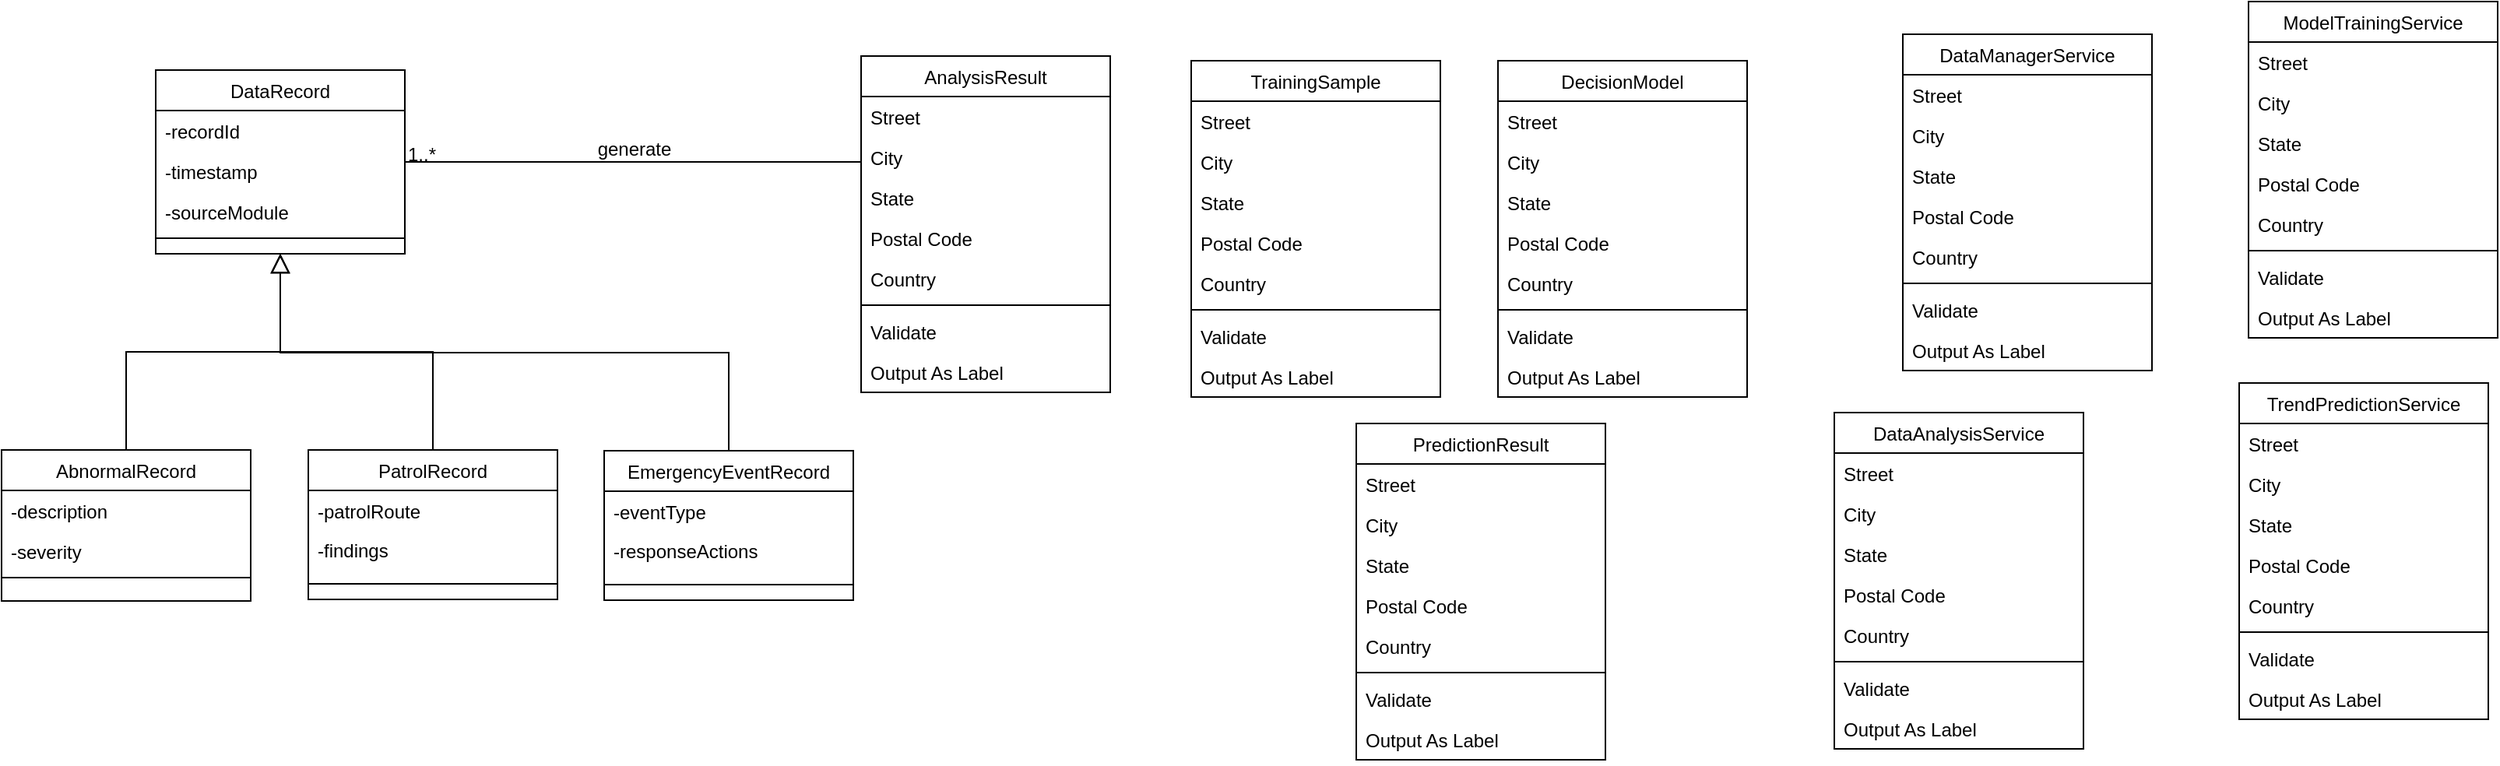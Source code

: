 <mxfile version="27.1.6">
  <diagram id="C5RBs43oDa-KdzZeNtuy" name="Page-1">
    <mxGraphModel dx="1172" dy="693" grid="0" gridSize="10" guides="1" tooltips="1" connect="1" arrows="1" fold="1" page="1" pageScale="1" pageWidth="827" pageHeight="1169" math="0" shadow="0">
      <root>
        <mxCell id="WIyWlLk6GJQsqaUBKTNV-0" />
        <mxCell id="WIyWlLk6GJQsqaUBKTNV-1" parent="WIyWlLk6GJQsqaUBKTNV-0" />
        <mxCell id="zkfFHV4jXpPFQw0GAbJ--0" value="DataRecord" style="swimlane;fontStyle=0;align=center;verticalAlign=top;childLayout=stackLayout;horizontal=1;startSize=26;horizontalStack=0;resizeParent=1;resizeLast=0;collapsible=1;marginBottom=0;rounded=0;shadow=0;strokeWidth=1;" parent="WIyWlLk6GJQsqaUBKTNV-1" vertex="1">
          <mxGeometry x="242" y="432" width="160" height="118" as="geometry">
            <mxRectangle x="230" y="140" width="160" height="26" as="alternateBounds" />
          </mxGeometry>
        </mxCell>
        <mxCell id="zkfFHV4jXpPFQw0GAbJ--1" value="-recordId" style="text;align=left;verticalAlign=top;spacingLeft=4;spacingRight=4;overflow=hidden;rotatable=0;points=[[0,0.5],[1,0.5]];portConstraint=eastwest;" parent="zkfFHV4jXpPFQw0GAbJ--0" vertex="1">
          <mxGeometry y="26" width="160" height="26" as="geometry" />
        </mxCell>
        <mxCell id="zkfFHV4jXpPFQw0GAbJ--2" value="-timestamp" style="text;align=left;verticalAlign=top;spacingLeft=4;spacingRight=4;overflow=hidden;rotatable=0;points=[[0,0.5],[1,0.5]];portConstraint=eastwest;rounded=0;shadow=0;html=0;" parent="zkfFHV4jXpPFQw0GAbJ--0" vertex="1">
          <mxGeometry y="52" width="160" height="26" as="geometry" />
        </mxCell>
        <mxCell id="zkfFHV4jXpPFQw0GAbJ--3" value="-sourceModule" style="text;align=left;verticalAlign=top;spacingLeft=4;spacingRight=4;overflow=hidden;rotatable=0;points=[[0,0.5],[1,0.5]];portConstraint=eastwest;rounded=0;shadow=0;html=0;" parent="zkfFHV4jXpPFQw0GAbJ--0" vertex="1">
          <mxGeometry y="78" width="160" height="26" as="geometry" />
        </mxCell>
        <mxCell id="zkfFHV4jXpPFQw0GAbJ--4" value="" style="line;html=1;strokeWidth=1;align=left;verticalAlign=middle;spacingTop=-1;spacingLeft=3;spacingRight=3;rotatable=0;labelPosition=right;points=[];portConstraint=eastwest;" parent="zkfFHV4jXpPFQw0GAbJ--0" vertex="1">
          <mxGeometry y="104" width="160" height="8" as="geometry" />
        </mxCell>
        <mxCell id="zkfFHV4jXpPFQw0GAbJ--6" value="AbnormalRecord" style="swimlane;fontStyle=0;align=center;verticalAlign=top;childLayout=stackLayout;horizontal=1;startSize=26;horizontalStack=0;resizeParent=1;resizeLast=0;collapsible=1;marginBottom=0;rounded=0;shadow=0;strokeWidth=1;" parent="WIyWlLk6GJQsqaUBKTNV-1" vertex="1">
          <mxGeometry x="143" y="676" width="160" height="97" as="geometry">
            <mxRectangle x="130" y="380" width="160" height="26" as="alternateBounds" />
          </mxGeometry>
        </mxCell>
        <mxCell id="zkfFHV4jXpPFQw0GAbJ--7" value="-description" style="text;align=left;verticalAlign=top;spacingLeft=4;spacingRight=4;overflow=hidden;rotatable=0;points=[[0,0.5],[1,0.5]];portConstraint=eastwest;" parent="zkfFHV4jXpPFQw0GAbJ--6" vertex="1">
          <mxGeometry y="26" width="160" height="26" as="geometry" />
        </mxCell>
        <mxCell id="zkfFHV4jXpPFQw0GAbJ--8" value="-severity" style="text;align=left;verticalAlign=top;spacingLeft=4;spacingRight=4;overflow=hidden;rotatable=0;points=[[0,0.5],[1,0.5]];portConstraint=eastwest;rounded=0;shadow=0;html=0;" parent="zkfFHV4jXpPFQw0GAbJ--6" vertex="1">
          <mxGeometry y="52" width="160" height="26" as="geometry" />
        </mxCell>
        <mxCell id="zkfFHV4jXpPFQw0GAbJ--9" value="" style="line;html=1;strokeWidth=1;align=left;verticalAlign=middle;spacingTop=-1;spacingLeft=3;spacingRight=3;rotatable=0;labelPosition=right;points=[];portConstraint=eastwest;" parent="zkfFHV4jXpPFQw0GAbJ--6" vertex="1">
          <mxGeometry y="78" width="160" height="8" as="geometry" />
        </mxCell>
        <mxCell id="zkfFHV4jXpPFQw0GAbJ--12" value="" style="endArrow=block;endSize=10;endFill=0;shadow=0;strokeWidth=1;rounded=0;curved=0;edgeStyle=elbowEdgeStyle;elbow=vertical;" parent="WIyWlLk6GJQsqaUBKTNV-1" source="zkfFHV4jXpPFQw0GAbJ--6" target="zkfFHV4jXpPFQw0GAbJ--0" edge="1">
          <mxGeometry width="160" relative="1" as="geometry">
            <mxPoint x="223" y="519" as="sourcePoint" />
            <mxPoint x="223" y="519" as="targetPoint" />
          </mxGeometry>
        </mxCell>
        <mxCell id="zkfFHV4jXpPFQw0GAbJ--13" value="PatrolRecord" style="swimlane;fontStyle=0;align=center;verticalAlign=top;childLayout=stackLayout;horizontal=1;startSize=26;horizontalStack=0;resizeParent=1;resizeLast=0;collapsible=1;marginBottom=0;rounded=0;shadow=0;strokeWidth=1;" parent="WIyWlLk6GJQsqaUBKTNV-1" vertex="1">
          <mxGeometry x="340" y="676" width="160" height="96" as="geometry">
            <mxRectangle x="340" y="380" width="170" height="26" as="alternateBounds" />
          </mxGeometry>
        </mxCell>
        <mxCell id="zkfFHV4jXpPFQw0GAbJ--14" value="-patrolRoute" style="text;align=left;verticalAlign=top;spacingLeft=4;spacingRight=4;overflow=hidden;rotatable=0;points=[[0,0.5],[1,0.5]];portConstraint=eastwest;" parent="zkfFHV4jXpPFQw0GAbJ--13" vertex="1">
          <mxGeometry y="26" width="160" height="25" as="geometry" />
        </mxCell>
        <mxCell id="RZtwjLELbbIFn5P5A-qQ-71" value="-findings" style="text;align=left;verticalAlign=top;spacingLeft=4;spacingRight=4;overflow=hidden;rotatable=0;points=[[0,0.5],[1,0.5]];portConstraint=eastwest;" vertex="1" parent="zkfFHV4jXpPFQw0GAbJ--13">
          <mxGeometry y="51" width="160" height="25" as="geometry" />
        </mxCell>
        <mxCell id="zkfFHV4jXpPFQw0GAbJ--15" value="" style="line;html=1;strokeWidth=1;align=left;verticalAlign=middle;spacingTop=-1;spacingLeft=3;spacingRight=3;rotatable=0;labelPosition=right;points=[];portConstraint=eastwest;" parent="zkfFHV4jXpPFQw0GAbJ--13" vertex="1">
          <mxGeometry y="76" width="160" height="20" as="geometry" />
        </mxCell>
        <mxCell id="zkfFHV4jXpPFQw0GAbJ--16" value="" style="endArrow=block;endSize=10;endFill=0;shadow=0;strokeWidth=1;rounded=0;curved=0;edgeStyle=elbowEdgeStyle;elbow=vertical;" parent="WIyWlLk6GJQsqaUBKTNV-1" source="zkfFHV4jXpPFQw0GAbJ--13" target="zkfFHV4jXpPFQw0GAbJ--0" edge="1">
          <mxGeometry width="160" relative="1" as="geometry">
            <mxPoint x="233" y="689" as="sourcePoint" />
            <mxPoint x="333" y="587" as="targetPoint" />
          </mxGeometry>
        </mxCell>
        <mxCell id="zkfFHV4jXpPFQw0GAbJ--17" value="AnalysisResult" style="swimlane;fontStyle=0;align=center;verticalAlign=top;childLayout=stackLayout;horizontal=1;startSize=26;horizontalStack=0;resizeParent=1;resizeLast=0;collapsible=1;marginBottom=0;rounded=0;shadow=0;strokeWidth=1;" parent="WIyWlLk6GJQsqaUBKTNV-1" vertex="1">
          <mxGeometry x="695" y="423" width="160" height="216" as="geometry">
            <mxRectangle x="550" y="140" width="160" height="26" as="alternateBounds" />
          </mxGeometry>
        </mxCell>
        <mxCell id="zkfFHV4jXpPFQw0GAbJ--18" value="Street" style="text;align=left;verticalAlign=top;spacingLeft=4;spacingRight=4;overflow=hidden;rotatable=0;points=[[0,0.5],[1,0.5]];portConstraint=eastwest;" parent="zkfFHV4jXpPFQw0GAbJ--17" vertex="1">
          <mxGeometry y="26" width="160" height="26" as="geometry" />
        </mxCell>
        <mxCell id="zkfFHV4jXpPFQw0GAbJ--19" value="City" style="text;align=left;verticalAlign=top;spacingLeft=4;spacingRight=4;overflow=hidden;rotatable=0;points=[[0,0.5],[1,0.5]];portConstraint=eastwest;rounded=0;shadow=0;html=0;" parent="zkfFHV4jXpPFQw0GAbJ--17" vertex="1">
          <mxGeometry y="52" width="160" height="26" as="geometry" />
        </mxCell>
        <mxCell id="zkfFHV4jXpPFQw0GAbJ--20" value="State" style="text;align=left;verticalAlign=top;spacingLeft=4;spacingRight=4;overflow=hidden;rotatable=0;points=[[0,0.5],[1,0.5]];portConstraint=eastwest;rounded=0;shadow=0;html=0;" parent="zkfFHV4jXpPFQw0GAbJ--17" vertex="1">
          <mxGeometry y="78" width="160" height="26" as="geometry" />
        </mxCell>
        <mxCell id="zkfFHV4jXpPFQw0GAbJ--21" value="Postal Code" style="text;align=left;verticalAlign=top;spacingLeft=4;spacingRight=4;overflow=hidden;rotatable=0;points=[[0,0.5],[1,0.5]];portConstraint=eastwest;rounded=0;shadow=0;html=0;" parent="zkfFHV4jXpPFQw0GAbJ--17" vertex="1">
          <mxGeometry y="104" width="160" height="26" as="geometry" />
        </mxCell>
        <mxCell id="zkfFHV4jXpPFQw0GAbJ--22" value="Country" style="text;align=left;verticalAlign=top;spacingLeft=4;spacingRight=4;overflow=hidden;rotatable=0;points=[[0,0.5],[1,0.5]];portConstraint=eastwest;rounded=0;shadow=0;html=0;" parent="zkfFHV4jXpPFQw0GAbJ--17" vertex="1">
          <mxGeometry y="130" width="160" height="26" as="geometry" />
        </mxCell>
        <mxCell id="zkfFHV4jXpPFQw0GAbJ--23" value="" style="line;html=1;strokeWidth=1;align=left;verticalAlign=middle;spacingTop=-1;spacingLeft=3;spacingRight=3;rotatable=0;labelPosition=right;points=[];portConstraint=eastwest;" parent="zkfFHV4jXpPFQw0GAbJ--17" vertex="1">
          <mxGeometry y="156" width="160" height="8" as="geometry" />
        </mxCell>
        <mxCell id="zkfFHV4jXpPFQw0GAbJ--24" value="Validate" style="text;align=left;verticalAlign=top;spacingLeft=4;spacingRight=4;overflow=hidden;rotatable=0;points=[[0,0.5],[1,0.5]];portConstraint=eastwest;" parent="zkfFHV4jXpPFQw0GAbJ--17" vertex="1">
          <mxGeometry y="164" width="160" height="26" as="geometry" />
        </mxCell>
        <mxCell id="zkfFHV4jXpPFQw0GAbJ--25" value="Output As Label" style="text;align=left;verticalAlign=top;spacingLeft=4;spacingRight=4;overflow=hidden;rotatable=0;points=[[0,0.5],[1,0.5]];portConstraint=eastwest;" parent="zkfFHV4jXpPFQw0GAbJ--17" vertex="1">
          <mxGeometry y="190" width="160" height="26" as="geometry" />
        </mxCell>
        <mxCell id="zkfFHV4jXpPFQw0GAbJ--26" value="" style="endArrow=none;shadow=0;strokeWidth=1;rounded=0;curved=0;endFill=1;edgeStyle=elbowEdgeStyle;elbow=vertical;startFill=0;" parent="WIyWlLk6GJQsqaUBKTNV-1" source="zkfFHV4jXpPFQw0GAbJ--0" target="zkfFHV4jXpPFQw0GAbJ--17" edge="1">
          <mxGeometry x="0.5" y="41" relative="1" as="geometry">
            <mxPoint x="403" y="508" as="sourcePoint" />
            <mxPoint x="563" y="508" as="targetPoint" />
            <mxPoint x="-40" y="32" as="offset" />
          </mxGeometry>
        </mxCell>
        <mxCell id="zkfFHV4jXpPFQw0GAbJ--27" value="1..*" style="resizable=0;align=left;verticalAlign=bottom;labelBackgroundColor=none;fontSize=12;" parent="zkfFHV4jXpPFQw0GAbJ--26" connectable="0" vertex="1">
          <mxGeometry x="-1" relative="1" as="geometry">
            <mxPoint y="4" as="offset" />
          </mxGeometry>
        </mxCell>
        <mxCell id="zkfFHV4jXpPFQw0GAbJ--28" value="" style="resizable=0;align=right;verticalAlign=bottom;labelBackgroundColor=none;fontSize=12;" parent="zkfFHV4jXpPFQw0GAbJ--26" connectable="0" vertex="1">
          <mxGeometry x="1" relative="1" as="geometry">
            <mxPoint x="-7" y="4" as="offset" />
          </mxGeometry>
        </mxCell>
        <mxCell id="zkfFHV4jXpPFQw0GAbJ--29" value="generate" style="text;html=1;resizable=0;points=[];;align=center;verticalAlign=middle;labelBackgroundColor=none;rounded=0;shadow=0;strokeWidth=1;fontSize=12;" parent="zkfFHV4jXpPFQw0GAbJ--26" vertex="1" connectable="0">
          <mxGeometry x="0.5" y="49" relative="1" as="geometry">
            <mxPoint x="-73" y="41" as="offset" />
          </mxGeometry>
        </mxCell>
        <mxCell id="RZtwjLELbbIFn5P5A-qQ-3" value="" style="endArrow=block;endSize=10;endFill=0;shadow=0;strokeWidth=1;rounded=0;curved=0;edgeStyle=elbowEdgeStyle;elbow=vertical;exitX=0.5;exitY=0;exitDx=0;exitDy=0;entryX=0.5;entryY=1;entryDx=0;entryDy=0;" edge="1" parent="WIyWlLk6GJQsqaUBKTNV-1" source="RZtwjLELbbIFn5P5A-qQ-72" target="zkfFHV4jXpPFQw0GAbJ--0">
          <mxGeometry width="160" relative="1" as="geometry">
            <mxPoint x="620.0" y="676" as="sourcePoint" />
            <mxPoint x="323" y="574" as="targetPoint" />
          </mxGeometry>
        </mxCell>
        <mxCell id="RZtwjLELbbIFn5P5A-qQ-4" value="TrainingSample" style="swimlane;fontStyle=0;align=center;verticalAlign=top;childLayout=stackLayout;horizontal=1;startSize=26;horizontalStack=0;resizeParent=1;resizeLast=0;collapsible=1;marginBottom=0;rounded=0;shadow=0;strokeWidth=1;" vertex="1" parent="WIyWlLk6GJQsqaUBKTNV-1">
          <mxGeometry x="907" y="426" width="160" height="216" as="geometry">
            <mxRectangle x="550" y="140" width="160" height="26" as="alternateBounds" />
          </mxGeometry>
        </mxCell>
        <mxCell id="RZtwjLELbbIFn5P5A-qQ-5" value="Street" style="text;align=left;verticalAlign=top;spacingLeft=4;spacingRight=4;overflow=hidden;rotatable=0;points=[[0,0.5],[1,0.5]];portConstraint=eastwest;" vertex="1" parent="RZtwjLELbbIFn5P5A-qQ-4">
          <mxGeometry y="26" width="160" height="26" as="geometry" />
        </mxCell>
        <mxCell id="RZtwjLELbbIFn5P5A-qQ-6" value="City" style="text;align=left;verticalAlign=top;spacingLeft=4;spacingRight=4;overflow=hidden;rotatable=0;points=[[0,0.5],[1,0.5]];portConstraint=eastwest;rounded=0;shadow=0;html=0;" vertex="1" parent="RZtwjLELbbIFn5P5A-qQ-4">
          <mxGeometry y="52" width="160" height="26" as="geometry" />
        </mxCell>
        <mxCell id="RZtwjLELbbIFn5P5A-qQ-7" value="State" style="text;align=left;verticalAlign=top;spacingLeft=4;spacingRight=4;overflow=hidden;rotatable=0;points=[[0,0.5],[1,0.5]];portConstraint=eastwest;rounded=0;shadow=0;html=0;" vertex="1" parent="RZtwjLELbbIFn5P5A-qQ-4">
          <mxGeometry y="78" width="160" height="26" as="geometry" />
        </mxCell>
        <mxCell id="RZtwjLELbbIFn5P5A-qQ-8" value="Postal Code" style="text;align=left;verticalAlign=top;spacingLeft=4;spacingRight=4;overflow=hidden;rotatable=0;points=[[0,0.5],[1,0.5]];portConstraint=eastwest;rounded=0;shadow=0;html=0;" vertex="1" parent="RZtwjLELbbIFn5P5A-qQ-4">
          <mxGeometry y="104" width="160" height="26" as="geometry" />
        </mxCell>
        <mxCell id="RZtwjLELbbIFn5P5A-qQ-9" value="Country" style="text;align=left;verticalAlign=top;spacingLeft=4;spacingRight=4;overflow=hidden;rotatable=0;points=[[0,0.5],[1,0.5]];portConstraint=eastwest;rounded=0;shadow=0;html=0;" vertex="1" parent="RZtwjLELbbIFn5P5A-qQ-4">
          <mxGeometry y="130" width="160" height="26" as="geometry" />
        </mxCell>
        <mxCell id="RZtwjLELbbIFn5P5A-qQ-10" value="" style="line;html=1;strokeWidth=1;align=left;verticalAlign=middle;spacingTop=-1;spacingLeft=3;spacingRight=3;rotatable=0;labelPosition=right;points=[];portConstraint=eastwest;" vertex="1" parent="RZtwjLELbbIFn5P5A-qQ-4">
          <mxGeometry y="156" width="160" height="8" as="geometry" />
        </mxCell>
        <mxCell id="RZtwjLELbbIFn5P5A-qQ-11" value="Validate" style="text;align=left;verticalAlign=top;spacingLeft=4;spacingRight=4;overflow=hidden;rotatable=0;points=[[0,0.5],[1,0.5]];portConstraint=eastwest;" vertex="1" parent="RZtwjLELbbIFn5P5A-qQ-4">
          <mxGeometry y="164" width="160" height="26" as="geometry" />
        </mxCell>
        <mxCell id="RZtwjLELbbIFn5P5A-qQ-12" value="Output As Label" style="text;align=left;verticalAlign=top;spacingLeft=4;spacingRight=4;overflow=hidden;rotatable=0;points=[[0,0.5],[1,0.5]];portConstraint=eastwest;" vertex="1" parent="RZtwjLELbbIFn5P5A-qQ-4">
          <mxGeometry y="190" width="160" height="26" as="geometry" />
        </mxCell>
        <mxCell id="RZtwjLELbbIFn5P5A-qQ-13" value="DecisionModel" style="swimlane;fontStyle=0;align=center;verticalAlign=top;childLayout=stackLayout;horizontal=1;startSize=26;horizontalStack=0;resizeParent=1;resizeLast=0;collapsible=1;marginBottom=0;rounded=0;shadow=0;strokeWidth=1;" vertex="1" parent="WIyWlLk6GJQsqaUBKTNV-1">
          <mxGeometry x="1104" y="426" width="160" height="216" as="geometry">
            <mxRectangle x="550" y="140" width="160" height="26" as="alternateBounds" />
          </mxGeometry>
        </mxCell>
        <mxCell id="RZtwjLELbbIFn5P5A-qQ-14" value="Street" style="text;align=left;verticalAlign=top;spacingLeft=4;spacingRight=4;overflow=hidden;rotatable=0;points=[[0,0.5],[1,0.5]];portConstraint=eastwest;" vertex="1" parent="RZtwjLELbbIFn5P5A-qQ-13">
          <mxGeometry y="26" width="160" height="26" as="geometry" />
        </mxCell>
        <mxCell id="RZtwjLELbbIFn5P5A-qQ-15" value="City" style="text;align=left;verticalAlign=top;spacingLeft=4;spacingRight=4;overflow=hidden;rotatable=0;points=[[0,0.5],[1,0.5]];portConstraint=eastwest;rounded=0;shadow=0;html=0;" vertex="1" parent="RZtwjLELbbIFn5P5A-qQ-13">
          <mxGeometry y="52" width="160" height="26" as="geometry" />
        </mxCell>
        <mxCell id="RZtwjLELbbIFn5P5A-qQ-16" value="State" style="text;align=left;verticalAlign=top;spacingLeft=4;spacingRight=4;overflow=hidden;rotatable=0;points=[[0,0.5],[1,0.5]];portConstraint=eastwest;rounded=0;shadow=0;html=0;" vertex="1" parent="RZtwjLELbbIFn5P5A-qQ-13">
          <mxGeometry y="78" width="160" height="26" as="geometry" />
        </mxCell>
        <mxCell id="RZtwjLELbbIFn5P5A-qQ-17" value="Postal Code" style="text;align=left;verticalAlign=top;spacingLeft=4;spacingRight=4;overflow=hidden;rotatable=0;points=[[0,0.5],[1,0.5]];portConstraint=eastwest;rounded=0;shadow=0;html=0;" vertex="1" parent="RZtwjLELbbIFn5P5A-qQ-13">
          <mxGeometry y="104" width="160" height="26" as="geometry" />
        </mxCell>
        <mxCell id="RZtwjLELbbIFn5P5A-qQ-18" value="Country" style="text;align=left;verticalAlign=top;spacingLeft=4;spacingRight=4;overflow=hidden;rotatable=0;points=[[0,0.5],[1,0.5]];portConstraint=eastwest;rounded=0;shadow=0;html=0;" vertex="1" parent="RZtwjLELbbIFn5P5A-qQ-13">
          <mxGeometry y="130" width="160" height="26" as="geometry" />
        </mxCell>
        <mxCell id="RZtwjLELbbIFn5P5A-qQ-19" value="" style="line;html=1;strokeWidth=1;align=left;verticalAlign=middle;spacingTop=-1;spacingLeft=3;spacingRight=3;rotatable=0;labelPosition=right;points=[];portConstraint=eastwest;" vertex="1" parent="RZtwjLELbbIFn5P5A-qQ-13">
          <mxGeometry y="156" width="160" height="8" as="geometry" />
        </mxCell>
        <mxCell id="RZtwjLELbbIFn5P5A-qQ-20" value="Validate" style="text;align=left;verticalAlign=top;spacingLeft=4;spacingRight=4;overflow=hidden;rotatable=0;points=[[0,0.5],[1,0.5]];portConstraint=eastwest;" vertex="1" parent="RZtwjLELbbIFn5P5A-qQ-13">
          <mxGeometry y="164" width="160" height="26" as="geometry" />
        </mxCell>
        <mxCell id="RZtwjLELbbIFn5P5A-qQ-21" value="Output As Label" style="text;align=left;verticalAlign=top;spacingLeft=4;spacingRight=4;overflow=hidden;rotatable=0;points=[[0,0.5],[1,0.5]];portConstraint=eastwest;" vertex="1" parent="RZtwjLELbbIFn5P5A-qQ-13">
          <mxGeometry y="190" width="160" height="26" as="geometry" />
        </mxCell>
        <mxCell id="RZtwjLELbbIFn5P5A-qQ-22" value="PredictionResult" style="swimlane;fontStyle=0;align=center;verticalAlign=top;childLayout=stackLayout;horizontal=1;startSize=26;horizontalStack=0;resizeParent=1;resizeLast=0;collapsible=1;marginBottom=0;rounded=0;shadow=0;strokeWidth=1;" vertex="1" parent="WIyWlLk6GJQsqaUBKTNV-1">
          <mxGeometry x="1013" y="659" width="160" height="216" as="geometry">
            <mxRectangle x="550" y="140" width="160" height="26" as="alternateBounds" />
          </mxGeometry>
        </mxCell>
        <mxCell id="RZtwjLELbbIFn5P5A-qQ-23" value="Street" style="text;align=left;verticalAlign=top;spacingLeft=4;spacingRight=4;overflow=hidden;rotatable=0;points=[[0,0.5],[1,0.5]];portConstraint=eastwest;" vertex="1" parent="RZtwjLELbbIFn5P5A-qQ-22">
          <mxGeometry y="26" width="160" height="26" as="geometry" />
        </mxCell>
        <mxCell id="RZtwjLELbbIFn5P5A-qQ-24" value="City" style="text;align=left;verticalAlign=top;spacingLeft=4;spacingRight=4;overflow=hidden;rotatable=0;points=[[0,0.5],[1,0.5]];portConstraint=eastwest;rounded=0;shadow=0;html=0;" vertex="1" parent="RZtwjLELbbIFn5P5A-qQ-22">
          <mxGeometry y="52" width="160" height="26" as="geometry" />
        </mxCell>
        <mxCell id="RZtwjLELbbIFn5P5A-qQ-25" value="State" style="text;align=left;verticalAlign=top;spacingLeft=4;spacingRight=4;overflow=hidden;rotatable=0;points=[[0,0.5],[1,0.5]];portConstraint=eastwest;rounded=0;shadow=0;html=0;" vertex="1" parent="RZtwjLELbbIFn5P5A-qQ-22">
          <mxGeometry y="78" width="160" height="26" as="geometry" />
        </mxCell>
        <mxCell id="RZtwjLELbbIFn5P5A-qQ-26" value="Postal Code" style="text;align=left;verticalAlign=top;spacingLeft=4;spacingRight=4;overflow=hidden;rotatable=0;points=[[0,0.5],[1,0.5]];portConstraint=eastwest;rounded=0;shadow=0;html=0;" vertex="1" parent="RZtwjLELbbIFn5P5A-qQ-22">
          <mxGeometry y="104" width="160" height="26" as="geometry" />
        </mxCell>
        <mxCell id="RZtwjLELbbIFn5P5A-qQ-27" value="Country" style="text;align=left;verticalAlign=top;spacingLeft=4;spacingRight=4;overflow=hidden;rotatable=0;points=[[0,0.5],[1,0.5]];portConstraint=eastwest;rounded=0;shadow=0;html=0;" vertex="1" parent="RZtwjLELbbIFn5P5A-qQ-22">
          <mxGeometry y="130" width="160" height="26" as="geometry" />
        </mxCell>
        <mxCell id="RZtwjLELbbIFn5P5A-qQ-28" value="" style="line;html=1;strokeWidth=1;align=left;verticalAlign=middle;spacingTop=-1;spacingLeft=3;spacingRight=3;rotatable=0;labelPosition=right;points=[];portConstraint=eastwest;" vertex="1" parent="RZtwjLELbbIFn5P5A-qQ-22">
          <mxGeometry y="156" width="160" height="8" as="geometry" />
        </mxCell>
        <mxCell id="RZtwjLELbbIFn5P5A-qQ-29" value="Validate" style="text;align=left;verticalAlign=top;spacingLeft=4;spacingRight=4;overflow=hidden;rotatable=0;points=[[0,0.5],[1,0.5]];portConstraint=eastwest;" vertex="1" parent="RZtwjLELbbIFn5P5A-qQ-22">
          <mxGeometry y="164" width="160" height="26" as="geometry" />
        </mxCell>
        <mxCell id="RZtwjLELbbIFn5P5A-qQ-30" value="Output As Label" style="text;align=left;verticalAlign=top;spacingLeft=4;spacingRight=4;overflow=hidden;rotatable=0;points=[[0,0.5],[1,0.5]];portConstraint=eastwest;" vertex="1" parent="RZtwjLELbbIFn5P5A-qQ-22">
          <mxGeometry y="190" width="160" height="26" as="geometry" />
        </mxCell>
        <mxCell id="RZtwjLELbbIFn5P5A-qQ-31" value="DataManagerService" style="swimlane;fontStyle=0;align=center;verticalAlign=top;childLayout=stackLayout;horizontal=1;startSize=26;horizontalStack=0;resizeParent=1;resizeLast=0;collapsible=1;marginBottom=0;rounded=0;shadow=0;strokeWidth=1;" vertex="1" parent="WIyWlLk6GJQsqaUBKTNV-1">
          <mxGeometry x="1364" y="409" width="160" height="216" as="geometry">
            <mxRectangle x="550" y="140" width="160" height="26" as="alternateBounds" />
          </mxGeometry>
        </mxCell>
        <mxCell id="RZtwjLELbbIFn5P5A-qQ-32" value="Street" style="text;align=left;verticalAlign=top;spacingLeft=4;spacingRight=4;overflow=hidden;rotatable=0;points=[[0,0.5],[1,0.5]];portConstraint=eastwest;" vertex="1" parent="RZtwjLELbbIFn5P5A-qQ-31">
          <mxGeometry y="26" width="160" height="26" as="geometry" />
        </mxCell>
        <mxCell id="RZtwjLELbbIFn5P5A-qQ-33" value="City" style="text;align=left;verticalAlign=top;spacingLeft=4;spacingRight=4;overflow=hidden;rotatable=0;points=[[0,0.5],[1,0.5]];portConstraint=eastwest;rounded=0;shadow=0;html=0;" vertex="1" parent="RZtwjLELbbIFn5P5A-qQ-31">
          <mxGeometry y="52" width="160" height="26" as="geometry" />
        </mxCell>
        <mxCell id="RZtwjLELbbIFn5P5A-qQ-34" value="State" style="text;align=left;verticalAlign=top;spacingLeft=4;spacingRight=4;overflow=hidden;rotatable=0;points=[[0,0.5],[1,0.5]];portConstraint=eastwest;rounded=0;shadow=0;html=0;" vertex="1" parent="RZtwjLELbbIFn5P5A-qQ-31">
          <mxGeometry y="78" width="160" height="26" as="geometry" />
        </mxCell>
        <mxCell id="RZtwjLELbbIFn5P5A-qQ-35" value="Postal Code" style="text;align=left;verticalAlign=top;spacingLeft=4;spacingRight=4;overflow=hidden;rotatable=0;points=[[0,0.5],[1,0.5]];portConstraint=eastwest;rounded=0;shadow=0;html=0;" vertex="1" parent="RZtwjLELbbIFn5P5A-qQ-31">
          <mxGeometry y="104" width="160" height="26" as="geometry" />
        </mxCell>
        <mxCell id="RZtwjLELbbIFn5P5A-qQ-36" value="Country" style="text;align=left;verticalAlign=top;spacingLeft=4;spacingRight=4;overflow=hidden;rotatable=0;points=[[0,0.5],[1,0.5]];portConstraint=eastwest;rounded=0;shadow=0;html=0;" vertex="1" parent="RZtwjLELbbIFn5P5A-qQ-31">
          <mxGeometry y="130" width="160" height="26" as="geometry" />
        </mxCell>
        <mxCell id="RZtwjLELbbIFn5P5A-qQ-37" value="" style="line;html=1;strokeWidth=1;align=left;verticalAlign=middle;spacingTop=-1;spacingLeft=3;spacingRight=3;rotatable=0;labelPosition=right;points=[];portConstraint=eastwest;" vertex="1" parent="RZtwjLELbbIFn5P5A-qQ-31">
          <mxGeometry y="156" width="160" height="8" as="geometry" />
        </mxCell>
        <mxCell id="RZtwjLELbbIFn5P5A-qQ-38" value="Validate" style="text;align=left;verticalAlign=top;spacingLeft=4;spacingRight=4;overflow=hidden;rotatable=0;points=[[0,0.5],[1,0.5]];portConstraint=eastwest;" vertex="1" parent="RZtwjLELbbIFn5P5A-qQ-31">
          <mxGeometry y="164" width="160" height="26" as="geometry" />
        </mxCell>
        <mxCell id="RZtwjLELbbIFn5P5A-qQ-39" value="Output As Label" style="text;align=left;verticalAlign=top;spacingLeft=4;spacingRight=4;overflow=hidden;rotatable=0;points=[[0,0.5],[1,0.5]];portConstraint=eastwest;" vertex="1" parent="RZtwjLELbbIFn5P5A-qQ-31">
          <mxGeometry y="190" width="160" height="26" as="geometry" />
        </mxCell>
        <mxCell id="RZtwjLELbbIFn5P5A-qQ-40" value="DataAnalysisService" style="swimlane;fontStyle=0;align=center;verticalAlign=top;childLayout=stackLayout;horizontal=1;startSize=26;horizontalStack=0;resizeParent=1;resizeLast=0;collapsible=1;marginBottom=0;rounded=0;shadow=0;strokeWidth=1;" vertex="1" parent="WIyWlLk6GJQsqaUBKTNV-1">
          <mxGeometry x="1320" y="652" width="160" height="216" as="geometry">
            <mxRectangle x="550" y="140" width="160" height="26" as="alternateBounds" />
          </mxGeometry>
        </mxCell>
        <mxCell id="RZtwjLELbbIFn5P5A-qQ-41" value="Street" style="text;align=left;verticalAlign=top;spacingLeft=4;spacingRight=4;overflow=hidden;rotatable=0;points=[[0,0.5],[1,0.5]];portConstraint=eastwest;" vertex="1" parent="RZtwjLELbbIFn5P5A-qQ-40">
          <mxGeometry y="26" width="160" height="26" as="geometry" />
        </mxCell>
        <mxCell id="RZtwjLELbbIFn5P5A-qQ-42" value="City" style="text;align=left;verticalAlign=top;spacingLeft=4;spacingRight=4;overflow=hidden;rotatable=0;points=[[0,0.5],[1,0.5]];portConstraint=eastwest;rounded=0;shadow=0;html=0;" vertex="1" parent="RZtwjLELbbIFn5P5A-qQ-40">
          <mxGeometry y="52" width="160" height="26" as="geometry" />
        </mxCell>
        <mxCell id="RZtwjLELbbIFn5P5A-qQ-43" value="State" style="text;align=left;verticalAlign=top;spacingLeft=4;spacingRight=4;overflow=hidden;rotatable=0;points=[[0,0.5],[1,0.5]];portConstraint=eastwest;rounded=0;shadow=0;html=0;" vertex="1" parent="RZtwjLELbbIFn5P5A-qQ-40">
          <mxGeometry y="78" width="160" height="26" as="geometry" />
        </mxCell>
        <mxCell id="RZtwjLELbbIFn5P5A-qQ-44" value="Postal Code" style="text;align=left;verticalAlign=top;spacingLeft=4;spacingRight=4;overflow=hidden;rotatable=0;points=[[0,0.5],[1,0.5]];portConstraint=eastwest;rounded=0;shadow=0;html=0;" vertex="1" parent="RZtwjLELbbIFn5P5A-qQ-40">
          <mxGeometry y="104" width="160" height="26" as="geometry" />
        </mxCell>
        <mxCell id="RZtwjLELbbIFn5P5A-qQ-45" value="Country" style="text;align=left;verticalAlign=top;spacingLeft=4;spacingRight=4;overflow=hidden;rotatable=0;points=[[0,0.5],[1,0.5]];portConstraint=eastwest;rounded=0;shadow=0;html=0;" vertex="1" parent="RZtwjLELbbIFn5P5A-qQ-40">
          <mxGeometry y="130" width="160" height="26" as="geometry" />
        </mxCell>
        <mxCell id="RZtwjLELbbIFn5P5A-qQ-46" value="" style="line;html=1;strokeWidth=1;align=left;verticalAlign=middle;spacingTop=-1;spacingLeft=3;spacingRight=3;rotatable=0;labelPosition=right;points=[];portConstraint=eastwest;" vertex="1" parent="RZtwjLELbbIFn5P5A-qQ-40">
          <mxGeometry y="156" width="160" height="8" as="geometry" />
        </mxCell>
        <mxCell id="RZtwjLELbbIFn5P5A-qQ-47" value="Validate" style="text;align=left;verticalAlign=top;spacingLeft=4;spacingRight=4;overflow=hidden;rotatable=0;points=[[0,0.5],[1,0.5]];portConstraint=eastwest;" vertex="1" parent="RZtwjLELbbIFn5P5A-qQ-40">
          <mxGeometry y="164" width="160" height="26" as="geometry" />
        </mxCell>
        <mxCell id="RZtwjLELbbIFn5P5A-qQ-48" value="Output As Label" style="text;align=left;verticalAlign=top;spacingLeft=4;spacingRight=4;overflow=hidden;rotatable=0;points=[[0,0.5],[1,0.5]];portConstraint=eastwest;" vertex="1" parent="RZtwjLELbbIFn5P5A-qQ-40">
          <mxGeometry y="190" width="160" height="26" as="geometry" />
        </mxCell>
        <mxCell id="RZtwjLELbbIFn5P5A-qQ-50" value="TrendPredictionService" style="swimlane;fontStyle=0;align=center;verticalAlign=top;childLayout=stackLayout;horizontal=1;startSize=26;horizontalStack=0;resizeParent=1;resizeLast=0;collapsible=1;marginBottom=0;rounded=0;shadow=0;strokeWidth=1;" vertex="1" parent="WIyWlLk6GJQsqaUBKTNV-1">
          <mxGeometry x="1580" y="633" width="160" height="216" as="geometry">
            <mxRectangle x="550" y="140" width="160" height="26" as="alternateBounds" />
          </mxGeometry>
        </mxCell>
        <mxCell id="RZtwjLELbbIFn5P5A-qQ-51" value="Street" style="text;align=left;verticalAlign=top;spacingLeft=4;spacingRight=4;overflow=hidden;rotatable=0;points=[[0,0.5],[1,0.5]];portConstraint=eastwest;" vertex="1" parent="RZtwjLELbbIFn5P5A-qQ-50">
          <mxGeometry y="26" width="160" height="26" as="geometry" />
        </mxCell>
        <mxCell id="RZtwjLELbbIFn5P5A-qQ-52" value="City" style="text;align=left;verticalAlign=top;spacingLeft=4;spacingRight=4;overflow=hidden;rotatable=0;points=[[0,0.5],[1,0.5]];portConstraint=eastwest;rounded=0;shadow=0;html=0;" vertex="1" parent="RZtwjLELbbIFn5P5A-qQ-50">
          <mxGeometry y="52" width="160" height="26" as="geometry" />
        </mxCell>
        <mxCell id="RZtwjLELbbIFn5P5A-qQ-53" value="State" style="text;align=left;verticalAlign=top;spacingLeft=4;spacingRight=4;overflow=hidden;rotatable=0;points=[[0,0.5],[1,0.5]];portConstraint=eastwest;rounded=0;shadow=0;html=0;" vertex="1" parent="RZtwjLELbbIFn5P5A-qQ-50">
          <mxGeometry y="78" width="160" height="26" as="geometry" />
        </mxCell>
        <mxCell id="RZtwjLELbbIFn5P5A-qQ-54" value="Postal Code" style="text;align=left;verticalAlign=top;spacingLeft=4;spacingRight=4;overflow=hidden;rotatable=0;points=[[0,0.5],[1,0.5]];portConstraint=eastwest;rounded=0;shadow=0;html=0;" vertex="1" parent="RZtwjLELbbIFn5P5A-qQ-50">
          <mxGeometry y="104" width="160" height="26" as="geometry" />
        </mxCell>
        <mxCell id="RZtwjLELbbIFn5P5A-qQ-55" value="Country" style="text;align=left;verticalAlign=top;spacingLeft=4;spacingRight=4;overflow=hidden;rotatable=0;points=[[0,0.5],[1,0.5]];portConstraint=eastwest;rounded=0;shadow=0;html=0;" vertex="1" parent="RZtwjLELbbIFn5P5A-qQ-50">
          <mxGeometry y="130" width="160" height="26" as="geometry" />
        </mxCell>
        <mxCell id="RZtwjLELbbIFn5P5A-qQ-56" value="" style="line;html=1;strokeWidth=1;align=left;verticalAlign=middle;spacingTop=-1;spacingLeft=3;spacingRight=3;rotatable=0;labelPosition=right;points=[];portConstraint=eastwest;" vertex="1" parent="RZtwjLELbbIFn5P5A-qQ-50">
          <mxGeometry y="156" width="160" height="8" as="geometry" />
        </mxCell>
        <mxCell id="RZtwjLELbbIFn5P5A-qQ-57" value="Validate" style="text;align=left;verticalAlign=top;spacingLeft=4;spacingRight=4;overflow=hidden;rotatable=0;points=[[0,0.5],[1,0.5]];portConstraint=eastwest;" vertex="1" parent="RZtwjLELbbIFn5P5A-qQ-50">
          <mxGeometry y="164" width="160" height="26" as="geometry" />
        </mxCell>
        <mxCell id="RZtwjLELbbIFn5P5A-qQ-58" value="Output As Label" style="text;align=left;verticalAlign=top;spacingLeft=4;spacingRight=4;overflow=hidden;rotatable=0;points=[[0,0.5],[1,0.5]];portConstraint=eastwest;" vertex="1" parent="RZtwjLELbbIFn5P5A-qQ-50">
          <mxGeometry y="190" width="160" height="26" as="geometry" />
        </mxCell>
        <mxCell id="RZtwjLELbbIFn5P5A-qQ-59" value="ModelTrainingService" style="swimlane;fontStyle=0;align=center;verticalAlign=top;childLayout=stackLayout;horizontal=1;startSize=26;horizontalStack=0;resizeParent=1;resizeLast=0;collapsible=1;marginBottom=0;rounded=0;shadow=0;strokeWidth=1;" vertex="1" parent="WIyWlLk6GJQsqaUBKTNV-1">
          <mxGeometry x="1586" y="388" width="160" height="216" as="geometry">
            <mxRectangle x="550" y="140" width="160" height="26" as="alternateBounds" />
          </mxGeometry>
        </mxCell>
        <mxCell id="RZtwjLELbbIFn5P5A-qQ-60" value="Street" style="text;align=left;verticalAlign=top;spacingLeft=4;spacingRight=4;overflow=hidden;rotatable=0;points=[[0,0.5],[1,0.5]];portConstraint=eastwest;" vertex="1" parent="RZtwjLELbbIFn5P5A-qQ-59">
          <mxGeometry y="26" width="160" height="26" as="geometry" />
        </mxCell>
        <mxCell id="RZtwjLELbbIFn5P5A-qQ-61" value="City" style="text;align=left;verticalAlign=top;spacingLeft=4;spacingRight=4;overflow=hidden;rotatable=0;points=[[0,0.5],[1,0.5]];portConstraint=eastwest;rounded=0;shadow=0;html=0;" vertex="1" parent="RZtwjLELbbIFn5P5A-qQ-59">
          <mxGeometry y="52" width="160" height="26" as="geometry" />
        </mxCell>
        <mxCell id="RZtwjLELbbIFn5P5A-qQ-62" value="State" style="text;align=left;verticalAlign=top;spacingLeft=4;spacingRight=4;overflow=hidden;rotatable=0;points=[[0,0.5],[1,0.5]];portConstraint=eastwest;rounded=0;shadow=0;html=0;" vertex="1" parent="RZtwjLELbbIFn5P5A-qQ-59">
          <mxGeometry y="78" width="160" height="26" as="geometry" />
        </mxCell>
        <mxCell id="RZtwjLELbbIFn5P5A-qQ-63" value="Postal Code" style="text;align=left;verticalAlign=top;spacingLeft=4;spacingRight=4;overflow=hidden;rotatable=0;points=[[0,0.5],[1,0.5]];portConstraint=eastwest;rounded=0;shadow=0;html=0;" vertex="1" parent="RZtwjLELbbIFn5P5A-qQ-59">
          <mxGeometry y="104" width="160" height="26" as="geometry" />
        </mxCell>
        <mxCell id="RZtwjLELbbIFn5P5A-qQ-64" value="Country" style="text;align=left;verticalAlign=top;spacingLeft=4;spacingRight=4;overflow=hidden;rotatable=0;points=[[0,0.5],[1,0.5]];portConstraint=eastwest;rounded=0;shadow=0;html=0;" vertex="1" parent="RZtwjLELbbIFn5P5A-qQ-59">
          <mxGeometry y="130" width="160" height="26" as="geometry" />
        </mxCell>
        <mxCell id="RZtwjLELbbIFn5P5A-qQ-65" value="" style="line;html=1;strokeWidth=1;align=left;verticalAlign=middle;spacingTop=-1;spacingLeft=3;spacingRight=3;rotatable=0;labelPosition=right;points=[];portConstraint=eastwest;" vertex="1" parent="RZtwjLELbbIFn5P5A-qQ-59">
          <mxGeometry y="156" width="160" height="8" as="geometry" />
        </mxCell>
        <mxCell id="RZtwjLELbbIFn5P5A-qQ-66" value="Validate" style="text;align=left;verticalAlign=top;spacingLeft=4;spacingRight=4;overflow=hidden;rotatable=0;points=[[0,0.5],[1,0.5]];portConstraint=eastwest;" vertex="1" parent="RZtwjLELbbIFn5P5A-qQ-59">
          <mxGeometry y="164" width="160" height="26" as="geometry" />
        </mxCell>
        <mxCell id="RZtwjLELbbIFn5P5A-qQ-67" value="Output As Label" style="text;align=left;verticalAlign=top;spacingLeft=4;spacingRight=4;overflow=hidden;rotatable=0;points=[[0,0.5],[1,0.5]];portConstraint=eastwest;" vertex="1" parent="RZtwjLELbbIFn5P5A-qQ-59">
          <mxGeometry y="190" width="160" height="26" as="geometry" />
        </mxCell>
        <mxCell id="RZtwjLELbbIFn5P5A-qQ-72" value="EmergencyEventRecord" style="swimlane;fontStyle=0;align=center;verticalAlign=top;childLayout=stackLayout;horizontal=1;startSize=26;horizontalStack=0;resizeParent=1;resizeLast=0;collapsible=1;marginBottom=0;rounded=0;shadow=0;strokeWidth=1;" vertex="1" parent="WIyWlLk6GJQsqaUBKTNV-1">
          <mxGeometry x="530" y="676.5" width="160" height="96" as="geometry">
            <mxRectangle x="340" y="380" width="170" height="26" as="alternateBounds" />
          </mxGeometry>
        </mxCell>
        <mxCell id="RZtwjLELbbIFn5P5A-qQ-73" value="-eventType" style="text;align=left;verticalAlign=top;spacingLeft=4;spacingRight=4;overflow=hidden;rotatable=0;points=[[0,0.5],[1,0.5]];portConstraint=eastwest;" vertex="1" parent="RZtwjLELbbIFn5P5A-qQ-72">
          <mxGeometry y="26" width="160" height="25" as="geometry" />
        </mxCell>
        <mxCell id="RZtwjLELbbIFn5P5A-qQ-74" value="-responseActions" style="text;align=left;verticalAlign=top;spacingLeft=4;spacingRight=4;overflow=hidden;rotatable=0;points=[[0,0.5],[1,0.5]];portConstraint=eastwest;" vertex="1" parent="RZtwjLELbbIFn5P5A-qQ-72">
          <mxGeometry y="51" width="160" height="25" as="geometry" />
        </mxCell>
        <mxCell id="RZtwjLELbbIFn5P5A-qQ-75" value="" style="line;html=1;strokeWidth=1;align=left;verticalAlign=middle;spacingTop=-1;spacingLeft=3;spacingRight=3;rotatable=0;labelPosition=right;points=[];portConstraint=eastwest;" vertex="1" parent="RZtwjLELbbIFn5P5A-qQ-72">
          <mxGeometry y="76" width="160" height="20" as="geometry" />
        </mxCell>
      </root>
    </mxGraphModel>
  </diagram>
</mxfile>
